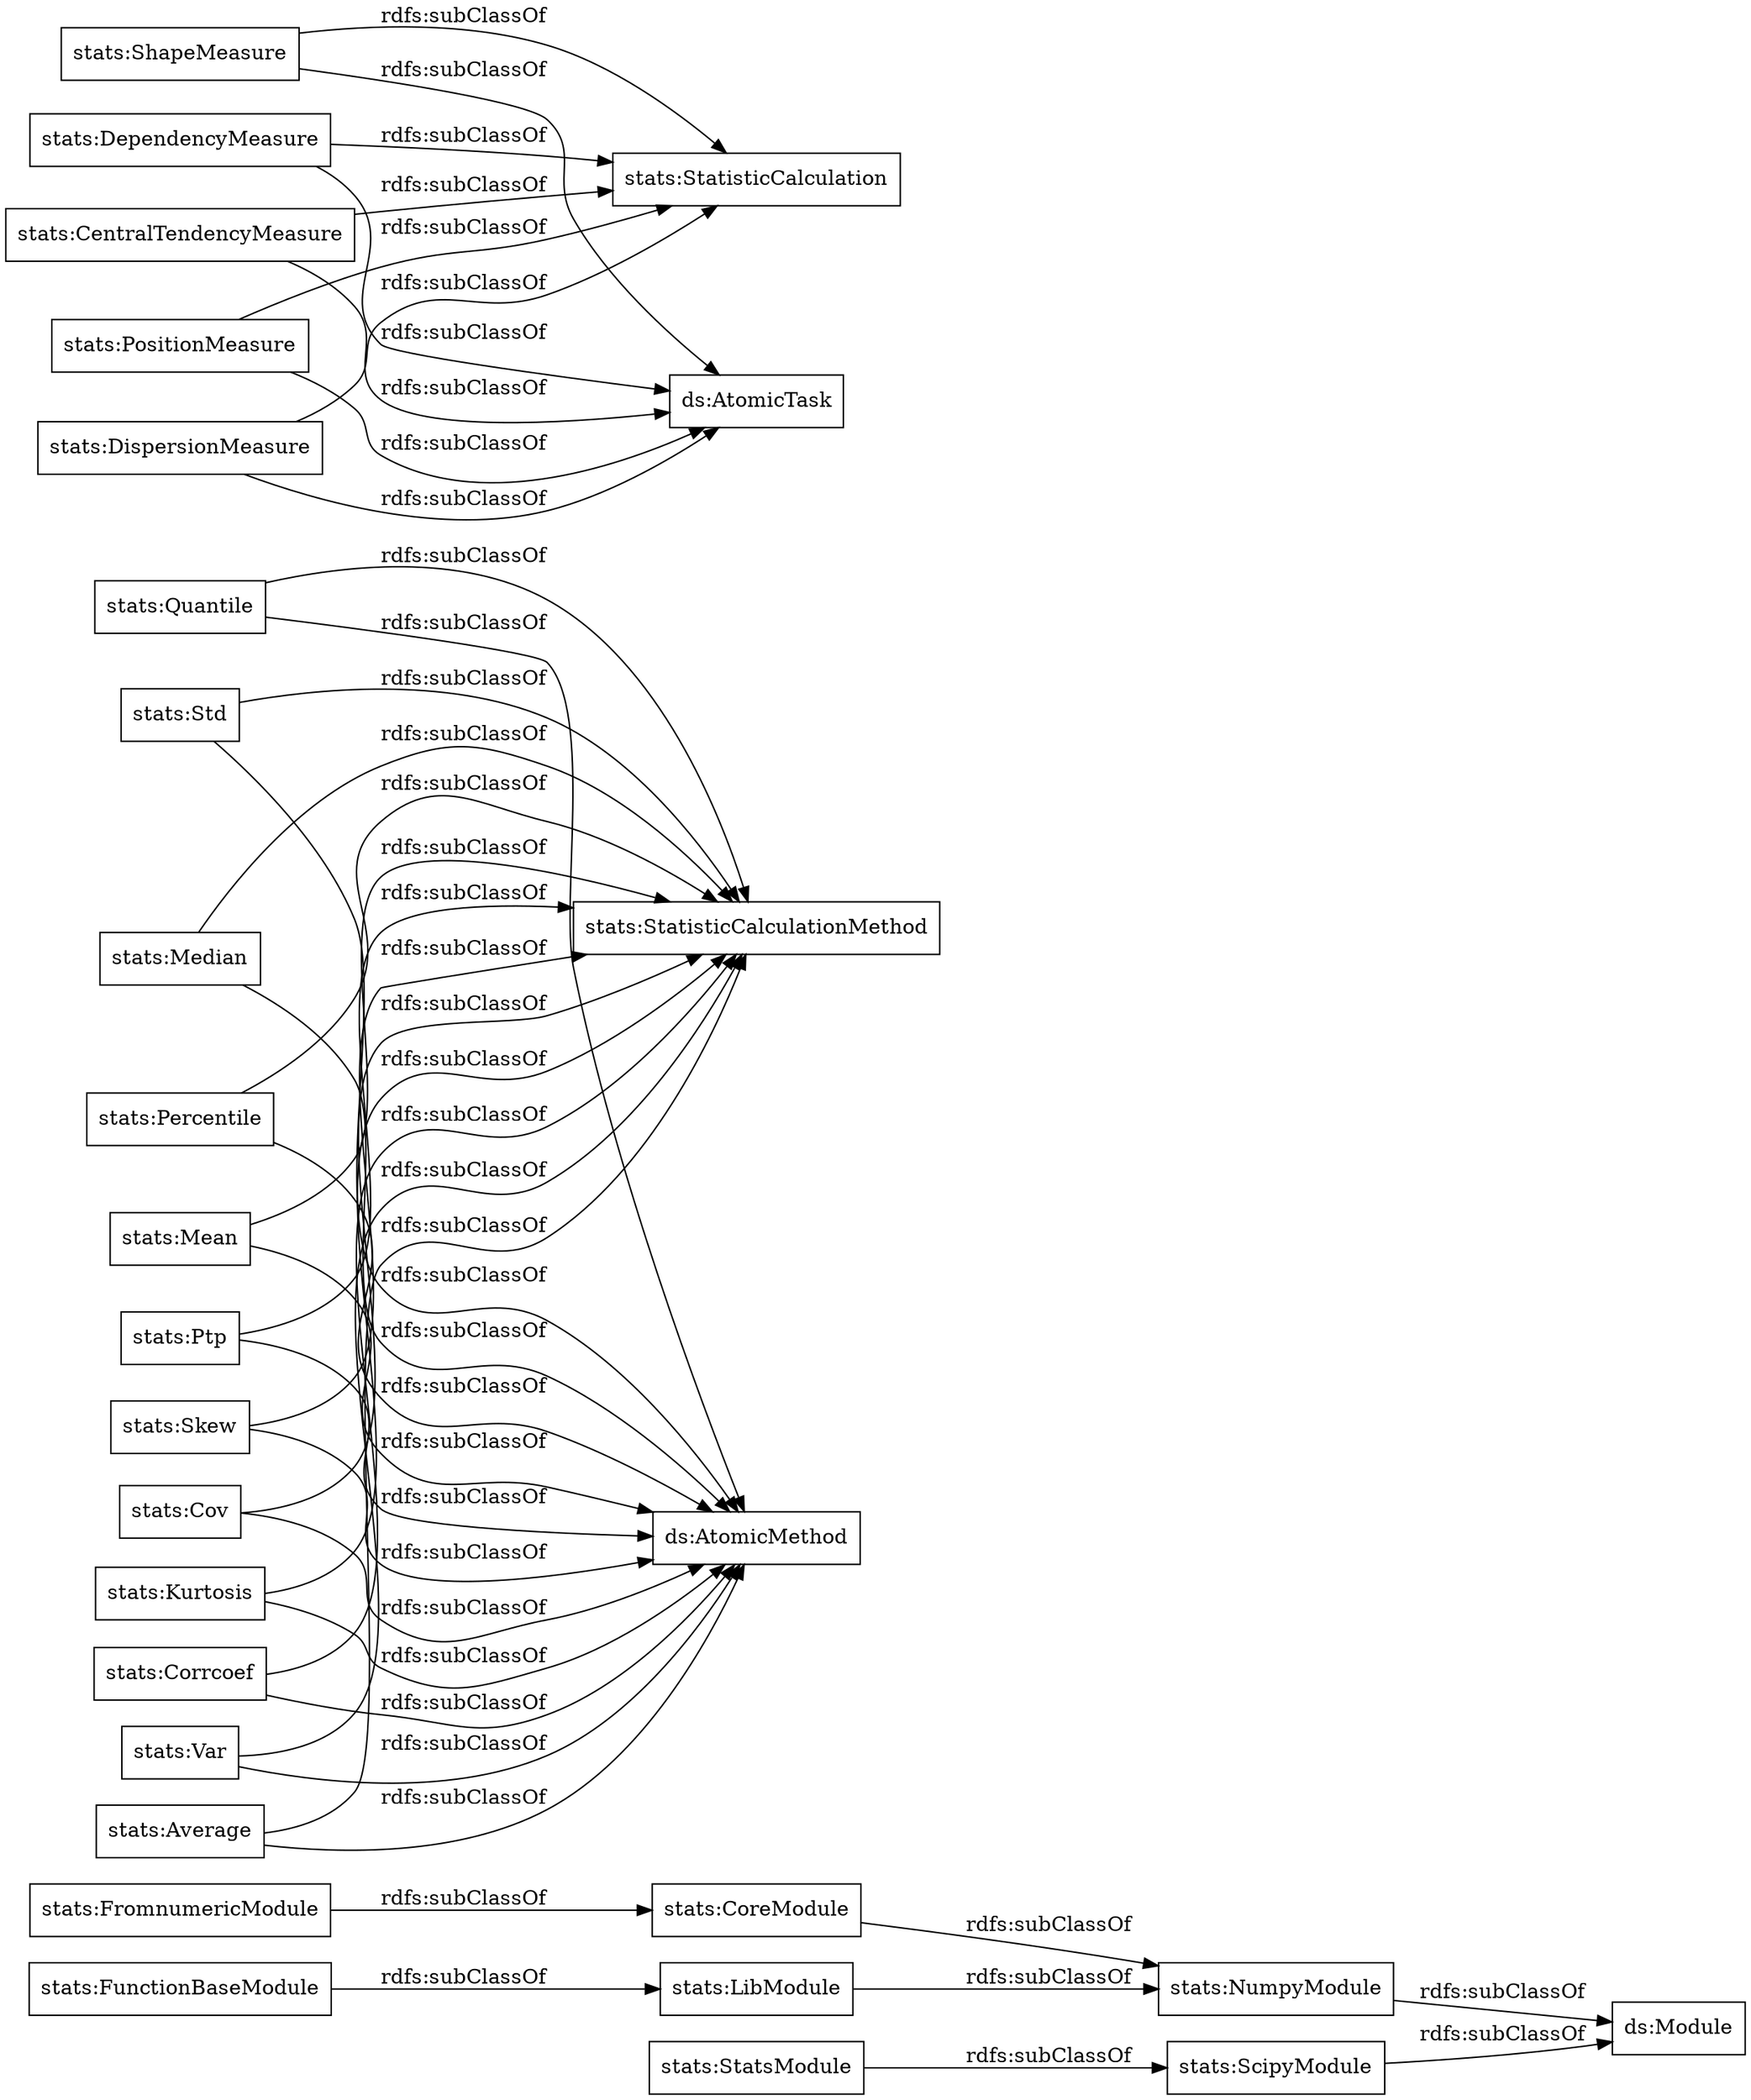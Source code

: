 digraph ar2dtool_diagram { 
rankdir=LR;
size="1000"
node [shape = rectangle, color="black"]; "stats:FunctionBaseModule" "stats:Quantile" "stats:Std" "stats:CoreModule" "stats:Median" "stats:Kurtosis" "stats:ShapeMeasure" "stats:NumpyModule" "stats:StatsModule" "stats:Percentile" "stats:Var" "stats:CentralTendencyMeasure" "stats:Corrcoef" "stats:Ptp" "stats:DependencyMeasure" "stats:FromnumericModule" "stats:ScipyModule" "stats:Cov" "stats:Mean" "stats:DispersionMeasure" "stats:PositionMeasure" "stats:LibModule" "stats:Skew" "stats:Average" "stats:StatisticCalculation" ; /*classes style*/
	"stats:Skew" -> "stats:StatisticCalculationMethod" [ label = "rdfs:subClassOf" ];
	"stats:Skew" -> "ds:AtomicMethod" [ label = "rdfs:subClassOf" ];
	"stats:Cov" -> "stats:StatisticCalculationMethod" [ label = "rdfs:subClassOf" ];
	"stats:Cov" -> "ds:AtomicMethod" [ label = "rdfs:subClassOf" ];
	"stats:NumpyModule" -> "ds:Module" [ label = "rdfs:subClassOf" ];
	"stats:Kurtosis" -> "stats:StatisticCalculationMethod" [ label = "rdfs:subClassOf" ];
	"stats:Kurtosis" -> "ds:AtomicMethod" [ label = "rdfs:subClassOf" ];
	"stats:StatsModule" -> "stats:ScipyModule" [ label = "rdfs:subClassOf" ];
	"stats:CentralTendencyMeasure" -> "stats:StatisticCalculation" [ label = "rdfs:subClassOf" ];
	"stats:CentralTendencyMeasure" -> "ds:AtomicTask" [ label = "rdfs:subClassOf" ];
	"stats:Corrcoef" -> "stats:StatisticCalculationMethod" [ label = "rdfs:subClassOf" ];
	"stats:Corrcoef" -> "ds:AtomicMethod" [ label = "rdfs:subClassOf" ];
	"stats:LibModule" -> "stats:NumpyModule" [ label = "rdfs:subClassOf" ];
	"stats:FunctionBaseModule" -> "stats:LibModule" [ label = "rdfs:subClassOf" ];
	"stats:Std" -> "stats:StatisticCalculationMethod" [ label = "rdfs:subClassOf" ];
	"stats:Std" -> "ds:AtomicMethod" [ label = "rdfs:subClassOf" ];
	"stats:Average" -> "stats:StatisticCalculationMethod" [ label = "rdfs:subClassOf" ];
	"stats:Average" -> "ds:AtomicMethod" [ label = "rdfs:subClassOf" ];
	"stats:Percentile" -> "stats:StatisticCalculationMethod" [ label = "rdfs:subClassOf" ];
	"stats:Percentile" -> "ds:AtomicMethod" [ label = "rdfs:subClassOf" ];
	"stats:DependencyMeasure" -> "stats:StatisticCalculation" [ label = "rdfs:subClassOf" ];
	"stats:DependencyMeasure" -> "ds:AtomicTask" [ label = "rdfs:subClassOf" ];
	"stats:ScipyModule" -> "ds:Module" [ label = "rdfs:subClassOf" ];
	"stats:CoreModule" -> "stats:NumpyModule" [ label = "rdfs:subClassOf" ];
	"stats:ShapeMeasure" -> "stats:StatisticCalculation" [ label = "rdfs:subClassOf" ];
	"stats:ShapeMeasure" -> "ds:AtomicTask" [ label = "rdfs:subClassOf" ];
	"stats:Var" -> "stats:StatisticCalculationMethod" [ label = "rdfs:subClassOf" ];
	"stats:Var" -> "ds:AtomicMethod" [ label = "rdfs:subClassOf" ];
	"stats:Median" -> "stats:StatisticCalculationMethod" [ label = "rdfs:subClassOf" ];
	"stats:Median" -> "ds:AtomicMethod" [ label = "rdfs:subClassOf" ];
	"stats:Mean" -> "stats:StatisticCalculationMethod" [ label = "rdfs:subClassOf" ];
	"stats:Mean" -> "ds:AtomicMethod" [ label = "rdfs:subClassOf" ];
	"stats:Quantile" -> "stats:StatisticCalculationMethod" [ label = "rdfs:subClassOf" ];
	"stats:Quantile" -> "ds:AtomicMethod" [ label = "rdfs:subClassOf" ];
	"stats:Ptp" -> "stats:StatisticCalculationMethod" [ label = "rdfs:subClassOf" ];
	"stats:Ptp" -> "ds:AtomicMethod" [ label = "rdfs:subClassOf" ];
	"stats:PositionMeasure" -> "stats:StatisticCalculation" [ label = "rdfs:subClassOf" ];
	"stats:PositionMeasure" -> "ds:AtomicTask" [ label = "rdfs:subClassOf" ];
	"stats:DispersionMeasure" -> "stats:StatisticCalculation" [ label = "rdfs:subClassOf" ];
	"stats:DispersionMeasure" -> "ds:AtomicTask" [ label = "rdfs:subClassOf" ];
	"stats:FromnumericModule" -> "stats:CoreModule" [ label = "rdfs:subClassOf" ];

}
